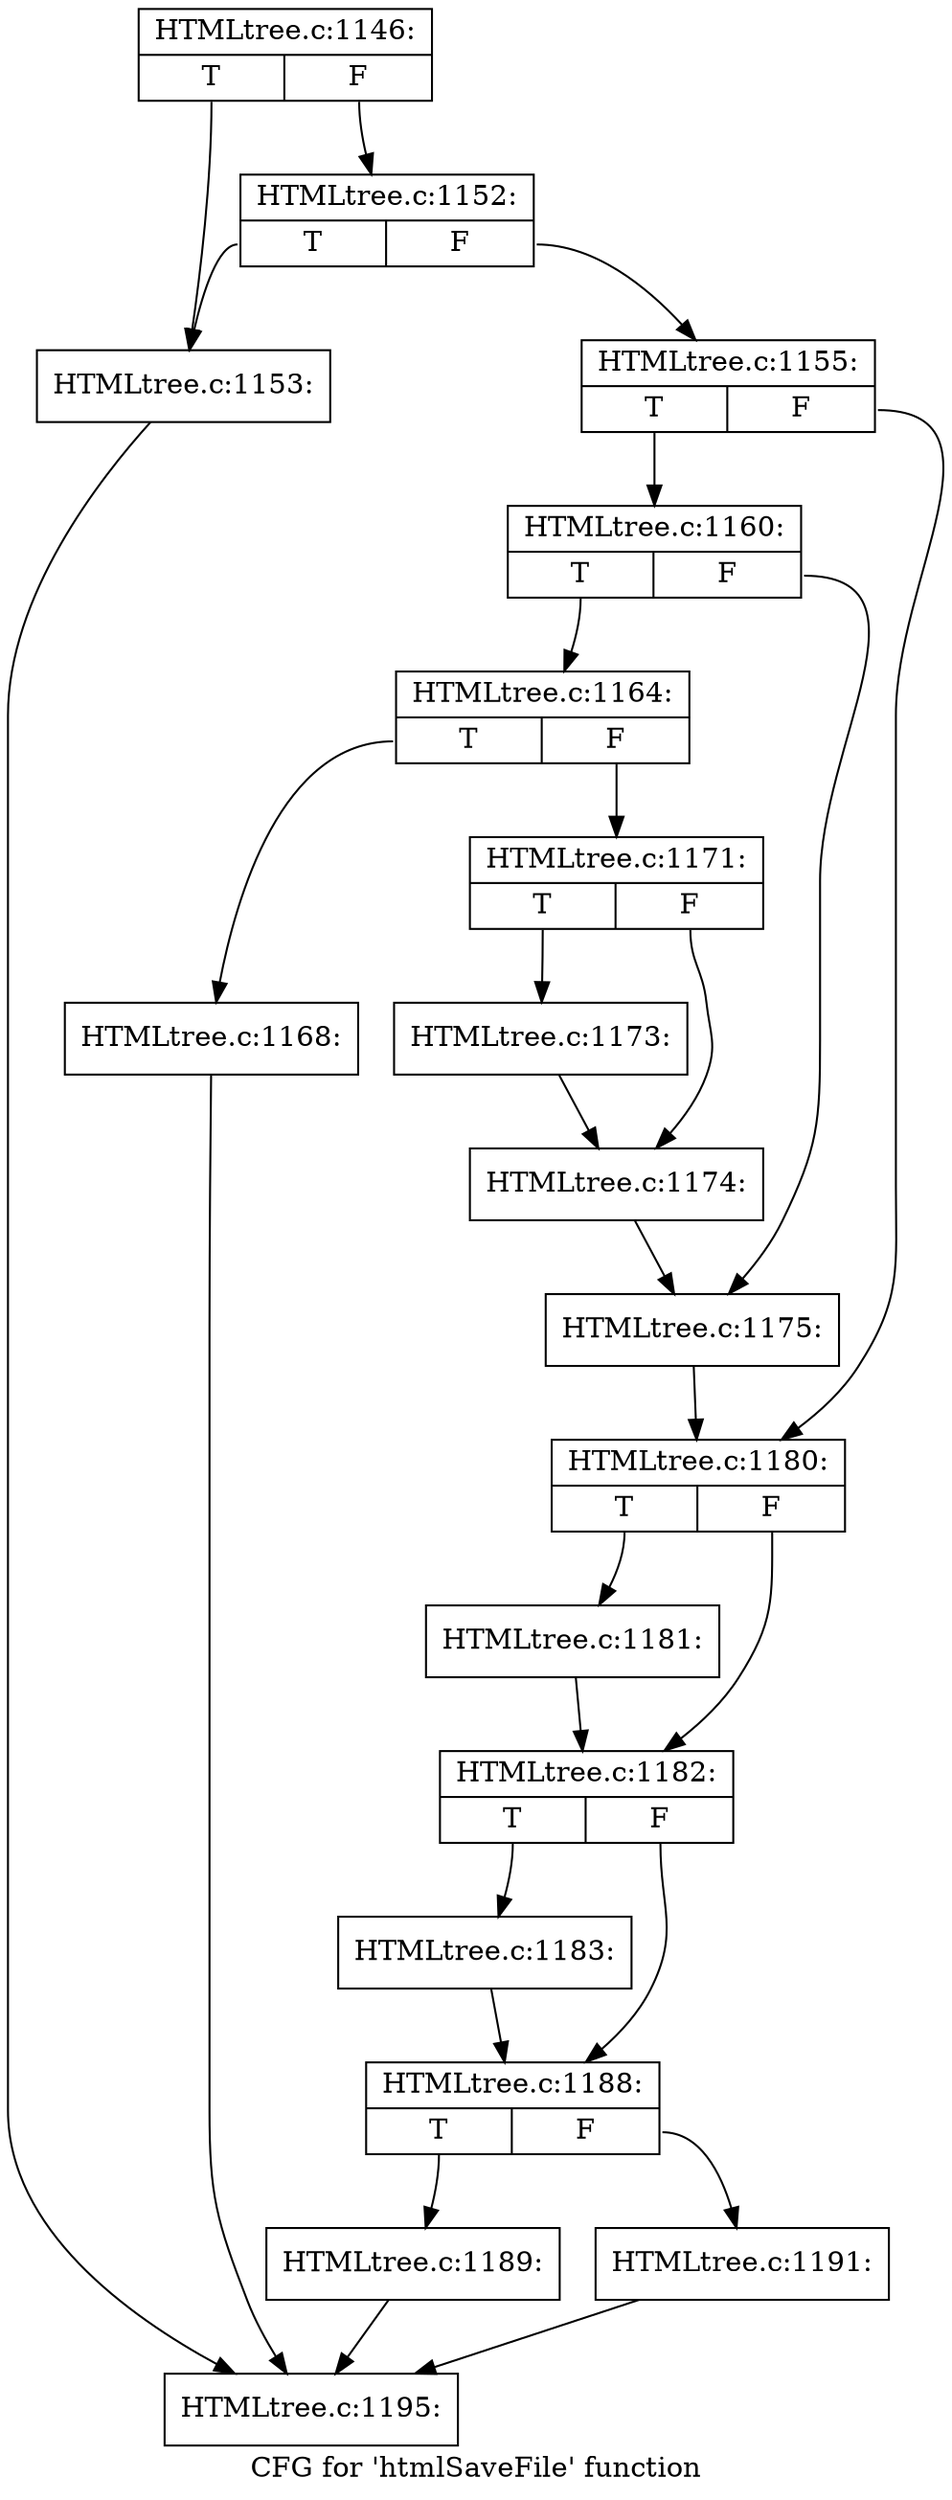 digraph "CFG for 'htmlSaveFile' function" {
	label="CFG for 'htmlSaveFile' function";

	Node0x43aeba0 [shape=record,label="{HTMLtree.c:1146:|{<s0>T|<s1>F}}"];
	Node0x43aeba0:s0 -> Node0x43b0060;
	Node0x43aeba0:s1 -> Node0x43b0100;
	Node0x43b0100 [shape=record,label="{HTMLtree.c:1152:|{<s0>T|<s1>F}}"];
	Node0x43b0100:s0 -> Node0x43b0060;
	Node0x43b0100:s1 -> Node0x43b00b0;
	Node0x43b0060 [shape=record,label="{HTMLtree.c:1153:}"];
	Node0x43b0060 -> Node0x43aee20;
	Node0x43b00b0 [shape=record,label="{HTMLtree.c:1155:|{<s0>T|<s1>F}}"];
	Node0x43b00b0:s0 -> Node0x43b0b20;
	Node0x43b00b0:s1 -> Node0x43b0b70;
	Node0x43b0b20 [shape=record,label="{HTMLtree.c:1160:|{<s0>T|<s1>F}}"];
	Node0x43b0b20:s0 -> Node0x43b13d0;
	Node0x43b0b20:s1 -> Node0x43b1420;
	Node0x43b13d0 [shape=record,label="{HTMLtree.c:1164:|{<s0>T|<s1>F}}"];
	Node0x43b13d0:s0 -> Node0x43b1970;
	Node0x43b13d0:s1 -> Node0x43b19c0;
	Node0x43b1970 [shape=record,label="{HTMLtree.c:1168:}"];
	Node0x43b1970 -> Node0x43aee20;
	Node0x43b19c0 [shape=record,label="{HTMLtree.c:1171:|{<s0>T|<s1>F}}"];
	Node0x43b19c0:s0 -> Node0x43b2250;
	Node0x43b19c0:s1 -> Node0x43b22a0;
	Node0x43b2250 [shape=record,label="{HTMLtree.c:1173:}"];
	Node0x43b2250 -> Node0x43b22a0;
	Node0x43b22a0 [shape=record,label="{HTMLtree.c:1174:}"];
	Node0x43b22a0 -> Node0x43b1420;
	Node0x43b1420 [shape=record,label="{HTMLtree.c:1175:}"];
	Node0x43b1420 -> Node0x43b0b70;
	Node0x43b0b70 [shape=record,label="{HTMLtree.c:1180:|{<s0>T|<s1>F}}"];
	Node0x43b0b70:s0 -> Node0x43b29e0;
	Node0x43b0b70:s1 -> Node0x43b2a30;
	Node0x43b29e0 [shape=record,label="{HTMLtree.c:1181:}"];
	Node0x43b29e0 -> Node0x43b2a30;
	Node0x43b2a30 [shape=record,label="{HTMLtree.c:1182:|{<s0>T|<s1>F}}"];
	Node0x43b2a30:s0 -> Node0x43b2f80;
	Node0x43b2a30:s1 -> Node0x43b2fd0;
	Node0x43b2f80 [shape=record,label="{HTMLtree.c:1183:}"];
	Node0x43b2f80 -> Node0x43b2fd0;
	Node0x43b2fd0 [shape=record,label="{HTMLtree.c:1188:|{<s0>T|<s1>F}}"];
	Node0x43b2fd0:s0 -> Node0x43b3de0;
	Node0x43b2fd0:s1 -> Node0x43b4360;
	Node0x43b3de0 [shape=record,label="{HTMLtree.c:1189:}"];
	Node0x43b3de0 -> Node0x43aee20;
	Node0x43b4360 [shape=record,label="{HTMLtree.c:1191:}"];
	Node0x43b4360 -> Node0x43aee20;
	Node0x43aee20 [shape=record,label="{HTMLtree.c:1195:}"];
}
